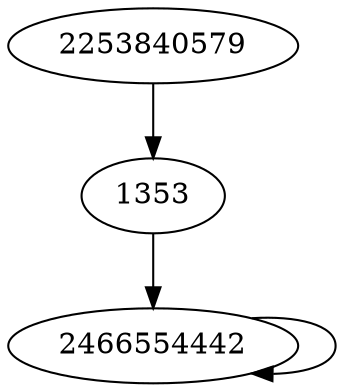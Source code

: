 digraph  {
1353;
2466554442;
2253840579;
1353 -> 2466554442;
2466554442 -> 2466554442;
2253840579 -> 1353;
}
